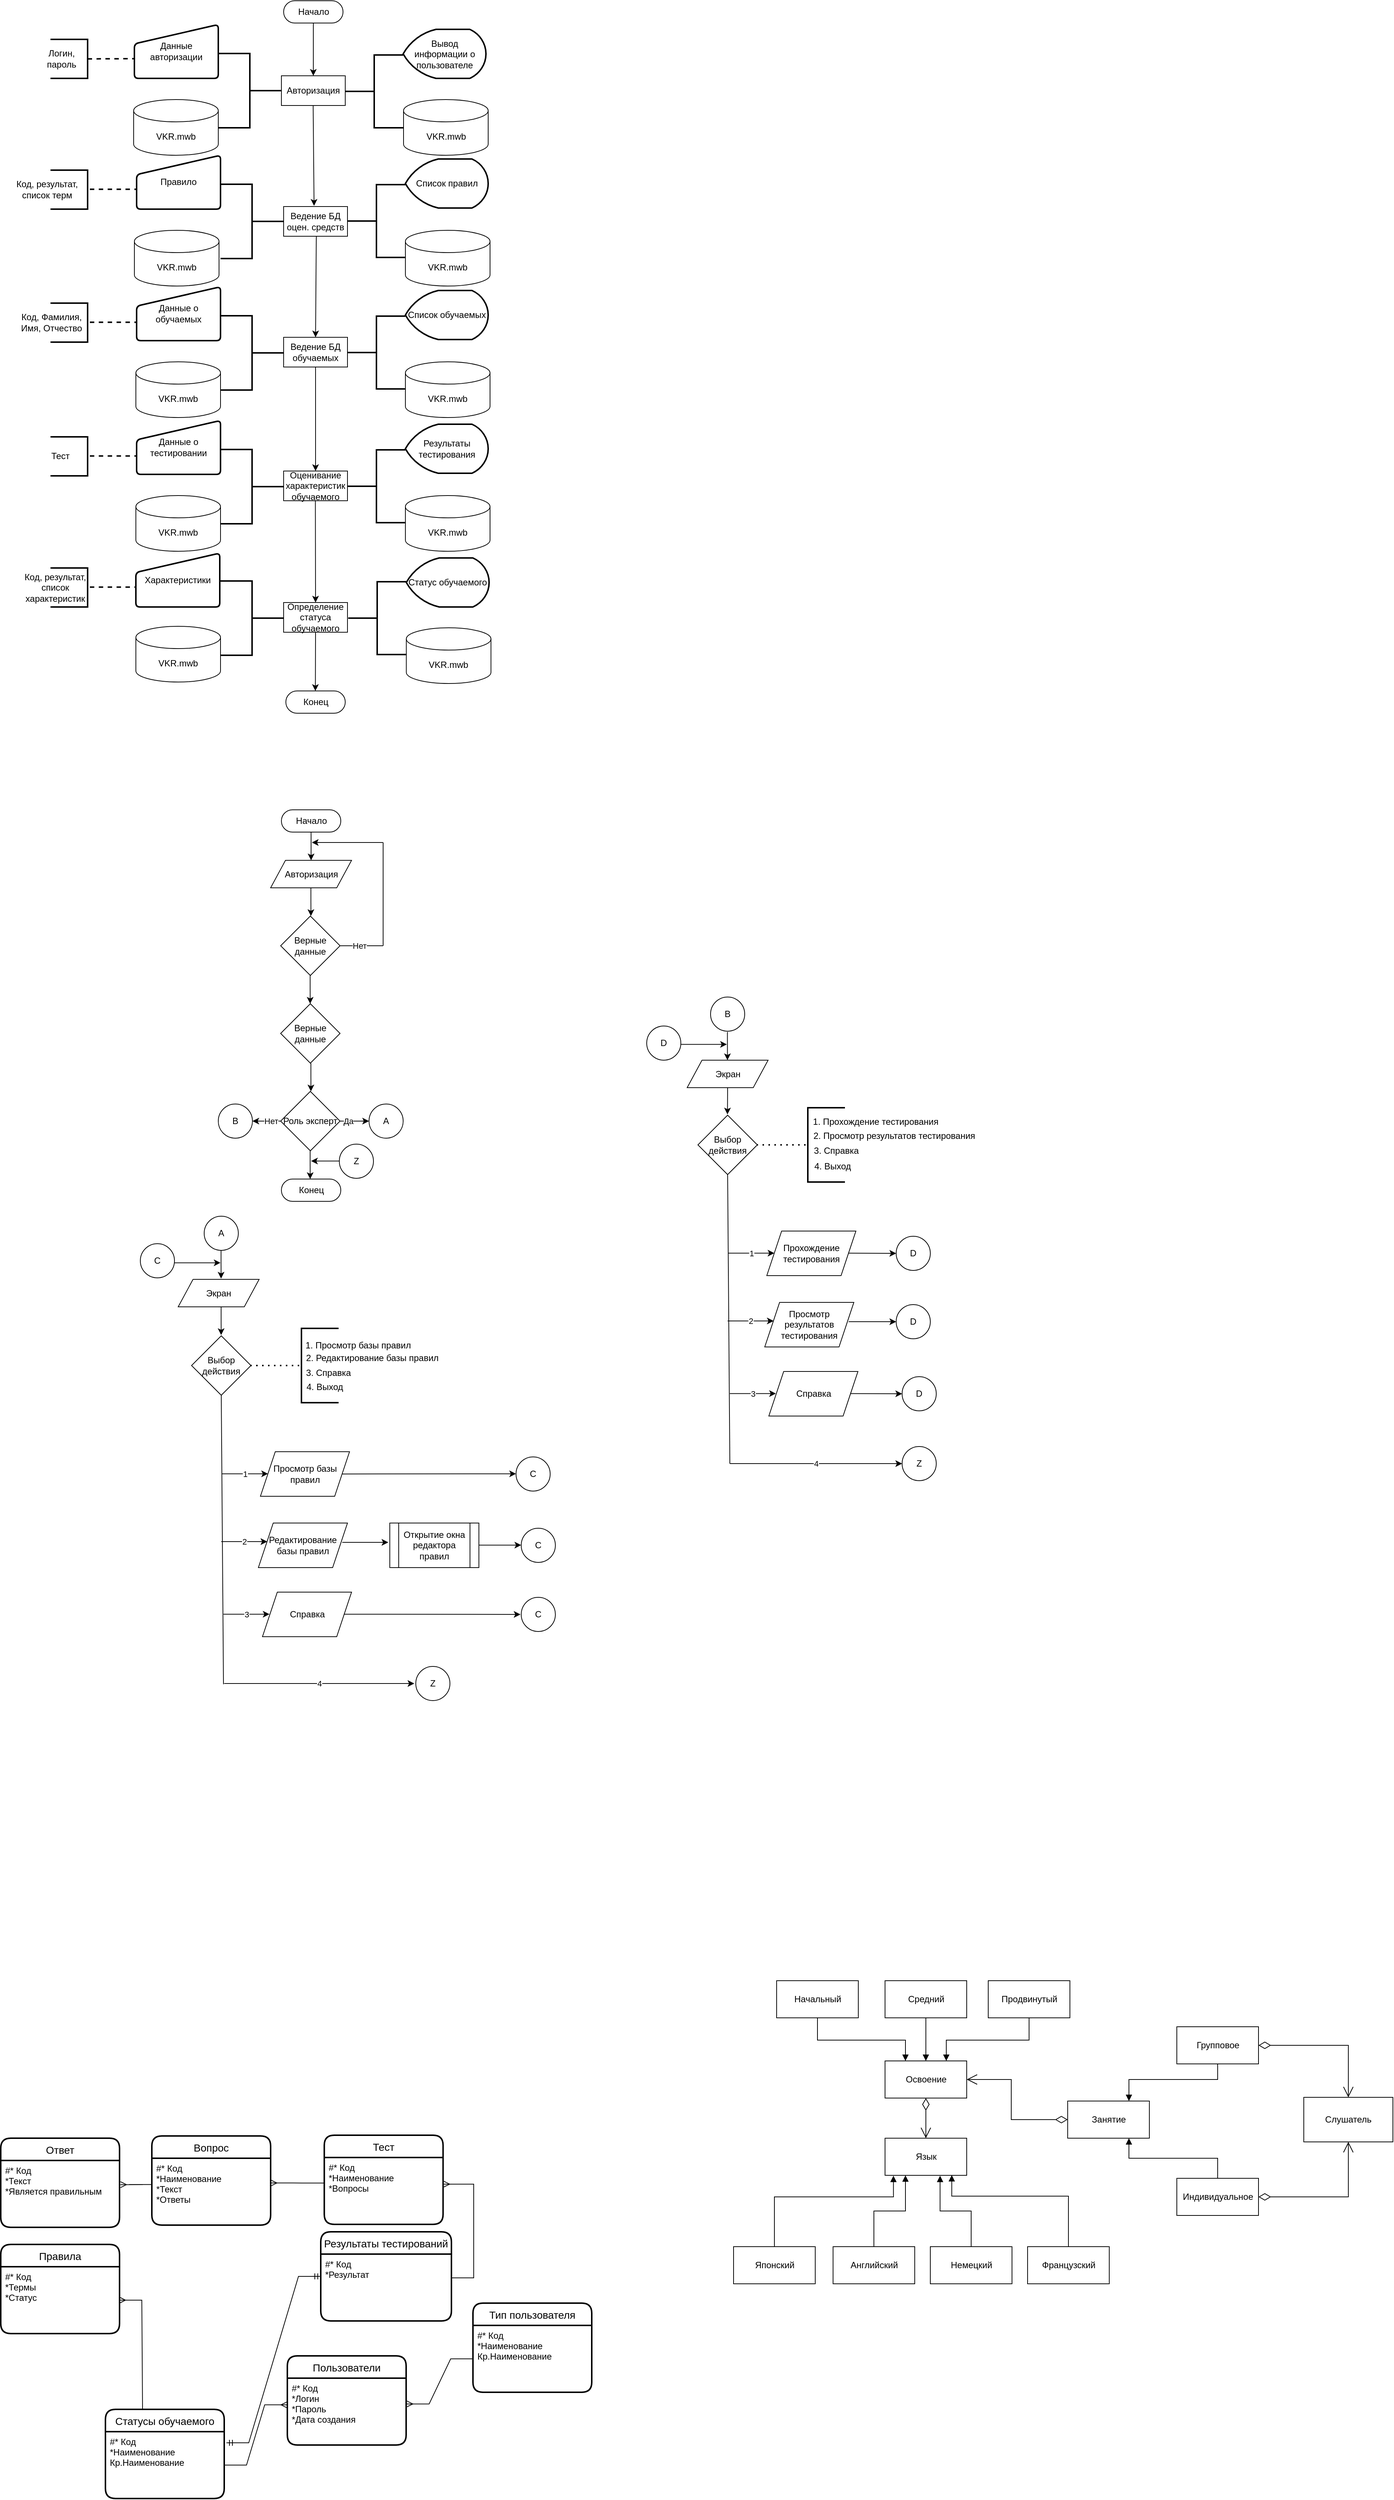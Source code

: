 <mxfile version="21.3.8" type="github">
  <diagram name="Page-1" id="j1-W70-RcA3MQLRdjkH6">
    <mxGraphModel dx="1728" dy="963" grid="0" gridSize="10" guides="1" tooltips="1" connect="1" arrows="1" fold="1" page="0" pageScale="1" pageWidth="827" pageHeight="1169" math="0" shadow="0">
      <root>
        <mxCell id="0" />
        <mxCell id="1" parent="0" />
        <mxCell id="hzXJqmu8QwntBEEs5bu0-1" value="Начало" style="html=1;dashed=0;whitespace=wrap;shape=mxgraph.dfd.start" parent="1" vertex="1">
          <mxGeometry x="397" y="99" width="80" height="30" as="geometry" />
        </mxCell>
        <mxCell id="hzXJqmu8QwntBEEs5bu0-2" value="Авторизация" style="rounded=0;whiteSpace=wrap;html=1;" parent="1" vertex="1">
          <mxGeometry x="394" y="200" width="86" height="40" as="geometry" />
        </mxCell>
        <mxCell id="hzXJqmu8QwntBEEs5bu0-3" value="" style="endArrow=classic;html=1;rounded=0;exitX=0.5;exitY=0.5;exitDx=0;exitDy=15;exitPerimeter=0;entryX=0.5;entryY=0;entryDx=0;entryDy=0;" parent="1" source="hzXJqmu8QwntBEEs5bu0-1" target="hzXJqmu8QwntBEEs5bu0-2" edge="1">
          <mxGeometry width="50" height="50" relative="1" as="geometry">
            <mxPoint x="405" y="272" as="sourcePoint" />
            <mxPoint x="455" y="222" as="targetPoint" />
          </mxGeometry>
        </mxCell>
        <mxCell id="hzXJqmu8QwntBEEs5bu0-4" value="Ведение БД оцен. средств" style="rounded=0;whiteSpace=wrap;html=1;" parent="1" vertex="1">
          <mxGeometry x="397" y="376" width="86" height="40" as="geometry" />
        </mxCell>
        <mxCell id="hzXJqmu8QwntBEEs5bu0-5" value="" style="endArrow=classic;html=1;rounded=0;exitX=0.5;exitY=0.5;exitDx=0;exitDy=15;exitPerimeter=0;" parent="1" edge="1">
          <mxGeometry width="50" height="50" relative="1" as="geometry">
            <mxPoint x="436.76" y="240" as="sourcePoint" />
            <mxPoint x="438" y="375" as="targetPoint" />
          </mxGeometry>
        </mxCell>
        <mxCell id="hzXJqmu8QwntBEEs5bu0-6" value="Оценивание характеристик обучаемого" style="rounded=0;whiteSpace=wrap;html=1;" parent="1" vertex="1">
          <mxGeometry x="397" y="732" width="86" height="40" as="geometry" />
        </mxCell>
        <mxCell id="hzXJqmu8QwntBEEs5bu0-8" value="Определение статуса обучаемого" style="rounded=0;whiteSpace=wrap;html=1;" parent="1" vertex="1">
          <mxGeometry x="397" y="909" width="86" height="40" as="geometry" />
        </mxCell>
        <mxCell id="hzXJqmu8QwntBEEs5bu0-9" value="" style="endArrow=classic;html=1;rounded=0;exitX=0.5;exitY=0.5;exitDx=0;exitDy=15;exitPerimeter=0;entryX=0.5;entryY=0;entryDx=0;entryDy=0;" parent="1" target="hzXJqmu8QwntBEEs5bu0-8" edge="1">
          <mxGeometry width="50" height="50" relative="1" as="geometry">
            <mxPoint x="439.76" y="772" as="sourcePoint" />
            <mxPoint x="439.76" y="843" as="targetPoint" />
          </mxGeometry>
        </mxCell>
        <mxCell id="hzXJqmu8QwntBEEs5bu0-10" value="Конец" style="html=1;dashed=0;whitespace=wrap;shape=mxgraph.dfd.start" parent="1" vertex="1">
          <mxGeometry x="400" y="1028" width="80" height="30" as="geometry" />
        </mxCell>
        <mxCell id="hzXJqmu8QwntBEEs5bu0-11" value="" style="endArrow=classic;html=1;rounded=0;exitX=0.5;exitY=1;exitDx=0;exitDy=0;entryX=0.5;entryY=0;entryDx=0;entryDy=0;" parent="1" source="hzXJqmu8QwntBEEs5bu0-8" edge="1">
          <mxGeometry width="50" height="50" relative="1" as="geometry">
            <mxPoint x="439.76" y="957" as="sourcePoint" />
            <mxPoint x="439.76" y="1028" as="targetPoint" />
          </mxGeometry>
        </mxCell>
        <mxCell id="hzXJqmu8QwntBEEs5bu0-25" value="Вывод информации о пользователе" style="strokeWidth=2;html=1;shape=mxgraph.flowchart.display;whiteSpace=wrap;" parent="1" vertex="1">
          <mxGeometry x="558" y="137.5" width="111.5" height="66" as="geometry" />
        </mxCell>
        <mxCell id="hzXJqmu8QwntBEEs5bu0-26" value="Данные&lt;br&gt;авторизации" style="html=1;strokeWidth=2;shape=manualInput;whiteSpace=wrap;rounded=1;size=26;arcSize=11;" parent="1" vertex="1">
          <mxGeometry x="196" y="131" width="113" height="72.5" as="geometry" />
        </mxCell>
        <mxCell id="hzXJqmu8QwntBEEs5bu0-32" value="" style="strokeWidth=2;html=1;shape=mxgraph.flowchart.annotation_2;align=left;labelPosition=right;pointerEvents=1;" parent="1" vertex="1">
          <mxGeometry x="480" y="172" width="78" height="98" as="geometry" />
        </mxCell>
        <mxCell id="hzXJqmu8QwntBEEs5bu0-33" value="" style="strokeWidth=2;html=1;shape=mxgraph.flowchart.annotation_2;align=left;labelPosition=right;pointerEvents=1;rotation=-180;" parent="1" vertex="1">
          <mxGeometry x="309" y="170" width="85" height="100" as="geometry" />
        </mxCell>
        <mxCell id="hzXJqmu8QwntBEEs5bu0-36" value="Правило" style="html=1;strokeWidth=2;shape=manualInput;whiteSpace=wrap;rounded=1;size=26;arcSize=11;" parent="1" vertex="1">
          <mxGeometry x="199" y="307" width="113" height="72.5" as="geometry" />
        </mxCell>
        <mxCell id="hzXJqmu8QwntBEEs5bu0-37" value="" style="strokeWidth=2;html=1;shape=mxgraph.flowchart.annotation_2;align=left;labelPosition=right;pointerEvents=1;rotation=-180;" parent="1" vertex="1">
          <mxGeometry x="312" y="346" width="85" height="100" as="geometry" />
        </mxCell>
        <mxCell id="hzXJqmu8QwntBEEs5bu0-39" value="Список правил" style="strokeWidth=2;html=1;shape=mxgraph.flowchart.display;whiteSpace=wrap;" parent="1" vertex="1">
          <mxGeometry x="561" y="312" width="111.5" height="66" as="geometry" />
        </mxCell>
        <mxCell id="hzXJqmu8QwntBEEs5bu0-40" value="" style="strokeWidth=2;html=1;shape=mxgraph.flowchart.annotation_2;align=left;labelPosition=right;pointerEvents=1;" parent="1" vertex="1">
          <mxGeometry x="483" y="346.5" width="78" height="98" as="geometry" />
        </mxCell>
        <mxCell id="hzXJqmu8QwntBEEs5bu0-41" value="VKR.mwb" style="shape=cylinder3;whiteSpace=wrap;html=1;boundedLbl=1;backgroundOutline=1;size=15;" parent="1" vertex="1">
          <mxGeometry x="198" y="941" width="114" height="75" as="geometry" />
        </mxCell>
        <mxCell id="hzXJqmu8QwntBEEs5bu0-42" value="Данные о тестировании" style="html=1;strokeWidth=2;shape=manualInput;whiteSpace=wrap;rounded=1;size=26;arcSize=11;" parent="1" vertex="1">
          <mxGeometry x="199" y="664" width="113" height="72.5" as="geometry" />
        </mxCell>
        <mxCell id="hzXJqmu8QwntBEEs5bu0-43" value="" style="strokeWidth=2;html=1;shape=mxgraph.flowchart.annotation_2;align=left;labelPosition=right;pointerEvents=1;rotation=-180;" parent="1" vertex="1">
          <mxGeometry x="312" y="703" width="85" height="100" as="geometry" />
        </mxCell>
        <mxCell id="hzXJqmu8QwntBEEs5bu0-45" value="Результаты тестирования" style="strokeWidth=2;html=1;shape=mxgraph.flowchart.display;whiteSpace=wrap;" parent="1" vertex="1">
          <mxGeometry x="561" y="669" width="111.5" height="66" as="geometry" />
        </mxCell>
        <mxCell id="hzXJqmu8QwntBEEs5bu0-46" value="" style="strokeWidth=2;html=1;shape=mxgraph.flowchart.annotation_2;align=left;labelPosition=right;pointerEvents=1;" parent="1" vertex="1">
          <mxGeometry x="483" y="703.5" width="78" height="98" as="geometry" />
        </mxCell>
        <mxCell id="hzXJqmu8QwntBEEs5bu0-49" value="Статус обучаемого" style="strokeWidth=2;html=1;shape=mxgraph.flowchart.display;whiteSpace=wrap;" parent="1" vertex="1">
          <mxGeometry x="562.25" y="849" width="111.5" height="66" as="geometry" />
        </mxCell>
        <mxCell id="rLguFwXxWEJdOG49RGyE-1" value="Начало" style="html=1;dashed=0;whitespace=wrap;shape=mxgraph.dfd.start" parent="1" vertex="1">
          <mxGeometry x="394" y="1188" width="80" height="30" as="geometry" />
        </mxCell>
        <mxCell id="rLguFwXxWEJdOG49RGyE-2" value="Авторизация" style="shape=parallelogram;perimeter=parallelogramPerimeter;whiteSpace=wrap;html=1;fixedSize=1;" parent="1" vertex="1">
          <mxGeometry x="379.5" y="1256" width="109" height="37" as="geometry" />
        </mxCell>
        <mxCell id="rLguFwXxWEJdOG49RGyE-3" value="" style="endArrow=classic;html=1;rounded=0;exitX=0.5;exitY=1;exitDx=0;exitDy=0;" parent="1" edge="1">
          <mxGeometry width="50" height="50" relative="1" as="geometry">
            <mxPoint x="433.95" y="1218" as="sourcePoint" />
            <mxPoint x="434" y="1256" as="targetPoint" />
          </mxGeometry>
        </mxCell>
        <mxCell id="rLguFwXxWEJdOG49RGyE-4" value="Верные данные" style="rhombus;whiteSpace=wrap;html=1;" parent="1" vertex="1">
          <mxGeometry x="393" y="1331" width="80" height="80" as="geometry" />
        </mxCell>
        <mxCell id="rLguFwXxWEJdOG49RGyE-5" value="" style="endArrow=classic;html=1;rounded=0;exitX=0.5;exitY=1;exitDx=0;exitDy=0;" parent="1" edge="1">
          <mxGeometry width="50" height="50" relative="1" as="geometry">
            <mxPoint x="433.71" y="1293" as="sourcePoint" />
            <mxPoint x="433.76" y="1331" as="targetPoint" />
          </mxGeometry>
        </mxCell>
        <mxCell id="rLguFwXxWEJdOG49RGyE-7" value="" style="endArrow=none;html=1;rounded=0;exitX=1;exitY=0.5;exitDx=0;exitDy=0;" parent="1" source="rLguFwXxWEJdOG49RGyE-4" edge="1">
          <mxGeometry width="50" height="50" relative="1" as="geometry">
            <mxPoint x="498" y="1395" as="sourcePoint" />
            <mxPoint x="531" y="1371" as="targetPoint" />
          </mxGeometry>
        </mxCell>
        <mxCell id="rLguFwXxWEJdOG49RGyE-11" value="Нет" style="edgeLabel;html=1;align=center;verticalAlign=middle;resizable=0;points=[];" parent="rLguFwXxWEJdOG49RGyE-7" vertex="1" connectable="0">
          <mxGeometry x="-0.562" y="2" relative="1" as="geometry">
            <mxPoint x="13" y="2" as="offset" />
          </mxGeometry>
        </mxCell>
        <mxCell id="rLguFwXxWEJdOG49RGyE-8" value="" style="endArrow=none;html=1;rounded=0;" parent="1" edge="1">
          <mxGeometry width="50" height="50" relative="1" as="geometry">
            <mxPoint x="531" y="1371" as="sourcePoint" />
            <mxPoint x="531" y="1232" as="targetPoint" />
          </mxGeometry>
        </mxCell>
        <mxCell id="rLguFwXxWEJdOG49RGyE-10" value="" style="endArrow=classic;html=1;rounded=0;" parent="1" edge="1">
          <mxGeometry width="50" height="50" relative="1" as="geometry">
            <mxPoint x="531" y="1232" as="sourcePoint" />
            <mxPoint x="435" y="1232" as="targetPoint" />
          </mxGeometry>
        </mxCell>
        <mxCell id="rLguFwXxWEJdOG49RGyE-12" value="Верные данные" style="rhombus;whiteSpace=wrap;html=1;" parent="1" vertex="1">
          <mxGeometry x="393" y="1449" width="80" height="80" as="geometry" />
        </mxCell>
        <mxCell id="rLguFwXxWEJdOG49RGyE-13" value="" style="endArrow=classic;html=1;rounded=0;exitX=0.5;exitY=1;exitDx=0;exitDy=0;" parent="1" edge="1">
          <mxGeometry width="50" height="50" relative="1" as="geometry">
            <mxPoint x="432.71" y="1411" as="sourcePoint" />
            <mxPoint x="432.76" y="1449" as="targetPoint" />
          </mxGeometry>
        </mxCell>
        <mxCell id="rLguFwXxWEJdOG49RGyE-14" value="Роль эксперт" style="rhombus;whiteSpace=wrap;html=1;" parent="1" vertex="1">
          <mxGeometry x="393" y="1567" width="80" height="80" as="geometry" />
        </mxCell>
        <mxCell id="rLguFwXxWEJdOG49RGyE-15" value="" style="endArrow=classic;html=1;rounded=0;exitX=0.5;exitY=1;exitDx=0;exitDy=0;" parent="1" edge="1">
          <mxGeometry width="50" height="50" relative="1" as="geometry">
            <mxPoint x="433.71" y="1529" as="sourcePoint" />
            <mxPoint x="433.76" y="1567" as="targetPoint" />
          </mxGeometry>
        </mxCell>
        <mxCell id="rLguFwXxWEJdOG49RGyE-16" value="Конец" style="html=1;dashed=0;whitespace=wrap;shape=mxgraph.dfd.start" parent="1" vertex="1">
          <mxGeometry x="394" y="1685" width="80" height="30" as="geometry" />
        </mxCell>
        <mxCell id="rLguFwXxWEJdOG49RGyE-18" value="" style="endArrow=classic;html=1;rounded=0;exitX=0.5;exitY=1;exitDx=0;exitDy=0;" parent="1" edge="1">
          <mxGeometry width="50" height="50" relative="1" as="geometry">
            <mxPoint x="432.71" y="1647" as="sourcePoint" />
            <mxPoint x="432.76" y="1685" as="targetPoint" />
          </mxGeometry>
        </mxCell>
        <mxCell id="rLguFwXxWEJdOG49RGyE-19" value="A" style="ellipse;whiteSpace=wrap;html=1;aspect=fixed;" parent="1" vertex="1">
          <mxGeometry x="512" y="1584" width="46" height="46" as="geometry" />
        </mxCell>
        <mxCell id="rLguFwXxWEJdOG49RGyE-20" value="B" style="ellipse;whiteSpace=wrap;html=1;aspect=fixed;" parent="1" vertex="1">
          <mxGeometry x="309" y="1584" width="46" height="46" as="geometry" />
        </mxCell>
        <mxCell id="rLguFwXxWEJdOG49RGyE-21" value="" style="endArrow=classic;html=1;rounded=0;exitX=1;exitY=0.5;exitDx=0;exitDy=0;entryX=0;entryY=0.5;entryDx=0;entryDy=0;" parent="1" source="rLguFwXxWEJdOG49RGyE-14" target="rLguFwXxWEJdOG49RGyE-19" edge="1">
          <mxGeometry width="50" height="50" relative="1" as="geometry">
            <mxPoint x="442.71" y="1421" as="sourcePoint" />
            <mxPoint x="442.76" y="1459" as="targetPoint" />
          </mxGeometry>
        </mxCell>
        <mxCell id="rLguFwXxWEJdOG49RGyE-26" value="Да" style="edgeLabel;html=1;align=center;verticalAlign=middle;resizable=0;points=[];" parent="rLguFwXxWEJdOG49RGyE-21" vertex="1" connectable="0">
          <mxGeometry x="-0.436" relative="1" as="geometry">
            <mxPoint as="offset" />
          </mxGeometry>
        </mxCell>
        <mxCell id="rLguFwXxWEJdOG49RGyE-23" value="" style="endArrow=classic;html=1;rounded=0;exitX=0;exitY=0.5;exitDx=0;exitDy=0;entryX=1;entryY=0.5;entryDx=0;entryDy=0;" parent="1" source="rLguFwXxWEJdOG49RGyE-14" target="rLguFwXxWEJdOG49RGyE-20" edge="1">
          <mxGeometry width="50" height="50" relative="1" as="geometry">
            <mxPoint x="483" y="1617" as="sourcePoint" />
            <mxPoint x="522" y="1617" as="targetPoint" />
          </mxGeometry>
        </mxCell>
        <mxCell id="rLguFwXxWEJdOG49RGyE-27" value="Нет" style="edgeLabel;html=1;align=center;verticalAlign=middle;resizable=0;points=[];" parent="rLguFwXxWEJdOG49RGyE-23" vertex="1" connectable="0">
          <mxGeometry x="-0.316" y="1" relative="1" as="geometry">
            <mxPoint y="-1" as="offset" />
          </mxGeometry>
        </mxCell>
        <mxCell id="rLguFwXxWEJdOG49RGyE-24" value="Z" style="ellipse;whiteSpace=wrap;html=1;aspect=fixed;" parent="1" vertex="1">
          <mxGeometry x="472" y="1638" width="46" height="46" as="geometry" />
        </mxCell>
        <mxCell id="rLguFwXxWEJdOG49RGyE-25" value="" style="endArrow=classic;html=1;rounded=0;exitX=0;exitY=0.5;exitDx=0;exitDy=0;entryX=1;entryY=0.5;entryDx=0;entryDy=0;" parent="1" edge="1">
          <mxGeometry width="50" height="50" relative="1" as="geometry">
            <mxPoint x="472" y="1660.71" as="sourcePoint" />
            <mxPoint x="434" y="1660.71" as="targetPoint" />
          </mxGeometry>
        </mxCell>
        <mxCell id="rLguFwXxWEJdOG49RGyE-28" value="A" style="ellipse;whiteSpace=wrap;html=1;aspect=fixed;" parent="1" vertex="1">
          <mxGeometry x="290" y="1735" width="46" height="46" as="geometry" />
        </mxCell>
        <mxCell id="rLguFwXxWEJdOG49RGyE-29" value="Выбор действия" style="rhombus;whiteSpace=wrap;html=1;" parent="1" vertex="1">
          <mxGeometry x="273" y="1896" width="80" height="80" as="geometry" />
        </mxCell>
        <mxCell id="rLguFwXxWEJdOG49RGyE-30" value="" style="endArrow=classic;html=1;rounded=0;exitX=0.5;exitY=1;exitDx=0;exitDy=0;" parent="1" edge="1">
          <mxGeometry width="50" height="50" relative="1" as="geometry">
            <mxPoint x="312.71" y="1781" as="sourcePoint" />
            <mxPoint x="312.76" y="1819" as="targetPoint" />
          </mxGeometry>
        </mxCell>
        <mxCell id="rLguFwXxWEJdOG49RGyE-32" value="" style="endArrow=none;dashed=1;html=1;dashPattern=1 3;strokeWidth=2;rounded=0;entryX=1;entryY=0.5;entryDx=0;entryDy=0;" parent="1" target="rLguFwXxWEJdOG49RGyE-29" edge="1">
          <mxGeometry width="50" height="50" relative="1" as="geometry">
            <mxPoint x="418" y="1936" as="sourcePoint" />
            <mxPoint x="317" y="2023" as="targetPoint" />
          </mxGeometry>
        </mxCell>
        <mxCell id="rLguFwXxWEJdOG49RGyE-33" value="&amp;nbsp;&amp;nbsp;" style="strokeWidth=2;html=1;shape=mxgraph.flowchart.annotation_1;align=left;pointerEvents=1;" parent="1" vertex="1">
          <mxGeometry x="421" y="1886" width="50" height="100" as="geometry" />
        </mxCell>
        <mxCell id="rLguFwXxWEJdOG49RGyE-34" value="1. Просмотр базы правил" style="text;html=1;align=center;verticalAlign=middle;resizable=0;points=[];autosize=1;strokeColor=none;fillColor=none;" parent="1" vertex="1">
          <mxGeometry x="416.75" y="1896" width="160" height="26" as="geometry" />
        </mxCell>
        <mxCell id="rLguFwXxWEJdOG49RGyE-35" value="2. Редактирование базы правил" style="text;html=1;align=center;verticalAlign=middle;resizable=0;points=[];autosize=1;strokeColor=none;fillColor=none;" parent="1" vertex="1">
          <mxGeometry x="417.75" y="1913" width="197" height="26" as="geometry" />
        </mxCell>
        <mxCell id="rLguFwXxWEJdOG49RGyE-36" value="3. Справка" style="text;html=1;align=center;verticalAlign=middle;resizable=0;points=[];autosize=1;strokeColor=none;fillColor=none;" parent="1" vertex="1">
          <mxGeometry x="417.75" y="1933" width="78" height="26" as="geometry" />
        </mxCell>
        <mxCell id="rLguFwXxWEJdOG49RGyE-37" value="4. Выход" style="text;html=1;align=center;verticalAlign=middle;resizable=0;points=[];autosize=1;strokeColor=none;fillColor=none;" parent="1" vertex="1">
          <mxGeometry x="418.75" y="1952" width="67" height="26" as="geometry" />
        </mxCell>
        <mxCell id="rLguFwXxWEJdOG49RGyE-38" value="Просмотр базы правил" style="shape=parallelogram;perimeter=parallelogramPerimeter;whiteSpace=wrap;html=1;fixedSize=1;" parent="1" vertex="1">
          <mxGeometry x="365.75" y="2052" width="120" height="60" as="geometry" />
        </mxCell>
        <mxCell id="rLguFwXxWEJdOG49RGyE-39" value="Редактирование базы правил" style="shape=parallelogram;perimeter=parallelogramPerimeter;whiteSpace=wrap;html=1;fixedSize=1;" parent="1" vertex="1">
          <mxGeometry x="363" y="2148" width="120" height="60" as="geometry" />
        </mxCell>
        <mxCell id="rLguFwXxWEJdOG49RGyE-40" value="Справка" style="shape=parallelogram;perimeter=parallelogramPerimeter;whiteSpace=wrap;html=1;fixedSize=1;" parent="1" vertex="1">
          <mxGeometry x="368.5" y="2241" width="120" height="60" as="geometry" />
        </mxCell>
        <mxCell id="rLguFwXxWEJdOG49RGyE-42" value="" style="endArrow=none;html=1;rounded=0;entryX=0.5;entryY=1;entryDx=0;entryDy=0;" parent="1" target="rLguFwXxWEJdOG49RGyE-29" edge="1">
          <mxGeometry width="50" height="50" relative="1" as="geometry">
            <mxPoint x="316" y="2365" as="sourcePoint" />
            <mxPoint x="317" y="2194" as="targetPoint" />
          </mxGeometry>
        </mxCell>
        <mxCell id="rLguFwXxWEJdOG49RGyE-43" value="4" style="endArrow=classic;html=1;rounded=0;" parent="1" edge="1">
          <mxGeometry width="50" height="50" relative="1" as="geometry">
            <mxPoint x="317" y="2364" as="sourcePoint" />
            <mxPoint x="573" y="2364" as="targetPoint" />
          </mxGeometry>
        </mxCell>
        <mxCell id="rLguFwXxWEJdOG49RGyE-44" value="3" style="endArrow=classic;html=1;rounded=0;entryX=0;entryY=0.5;entryDx=0;entryDy=0;" parent="1" edge="1">
          <mxGeometry width="50" height="50" relative="1" as="geometry">
            <mxPoint x="316" y="2270.71" as="sourcePoint" />
            <mxPoint x="378" y="2270.71" as="targetPoint" />
          </mxGeometry>
        </mxCell>
        <mxCell id="rLguFwXxWEJdOG49RGyE-45" value="2" style="endArrow=classic;html=1;rounded=0;entryX=0;entryY=0.5;entryDx=0;entryDy=0;" parent="1" edge="1">
          <mxGeometry width="50" height="50" relative="1" as="geometry">
            <mxPoint x="313" y="2173" as="sourcePoint" />
            <mxPoint x="375" y="2173" as="targetPoint" />
          </mxGeometry>
        </mxCell>
        <mxCell id="rLguFwXxWEJdOG49RGyE-46" value="1" style="endArrow=classic;html=1;rounded=0;entryX=0;entryY=0.5;entryDx=0;entryDy=0;" parent="1" edge="1">
          <mxGeometry width="50" height="50" relative="1" as="geometry">
            <mxPoint x="314" y="2081.71" as="sourcePoint" />
            <mxPoint x="376" y="2081.71" as="targetPoint" />
          </mxGeometry>
        </mxCell>
        <mxCell id="rLguFwXxWEJdOG49RGyE-51" value="Z" style="ellipse;whiteSpace=wrap;html=1;aspect=fixed;" parent="1" vertex="1">
          <mxGeometry x="575" y="2341" width="46" height="46" as="geometry" />
        </mxCell>
        <mxCell id="rLguFwXxWEJdOG49RGyE-53" value="" style="endArrow=classic;html=1;rounded=0;" parent="1" edge="1">
          <mxGeometry width="50" height="50" relative="1" as="geometry">
            <mxPoint x="478" y="2270.71" as="sourcePoint" />
            <mxPoint x="716" y="2271" as="targetPoint" />
          </mxGeometry>
        </mxCell>
        <mxCell id="rLguFwXxWEJdOG49RGyE-54" value="" style="endArrow=classic;html=1;rounded=0;entryX=0;entryY=0.5;entryDx=0;entryDy=0;" parent="1" edge="1">
          <mxGeometry width="50" height="50" relative="1" as="geometry">
            <mxPoint x="476" y="2174" as="sourcePoint" />
            <mxPoint x="538" y="2174" as="targetPoint" />
          </mxGeometry>
        </mxCell>
        <mxCell id="rLguFwXxWEJdOG49RGyE-56" value="C" style="ellipse;whiteSpace=wrap;html=1;aspect=fixed;" parent="1" vertex="1">
          <mxGeometry x="710" y="2059" width="46" height="46" as="geometry" />
        </mxCell>
        <mxCell id="rLguFwXxWEJdOG49RGyE-57" value="C" style="ellipse;whiteSpace=wrap;html=1;aspect=fixed;" parent="1" vertex="1">
          <mxGeometry x="717" y="2155" width="46" height="46" as="geometry" />
        </mxCell>
        <mxCell id="rLguFwXxWEJdOG49RGyE-58" value="C" style="ellipse;whiteSpace=wrap;html=1;aspect=fixed;" parent="1" vertex="1">
          <mxGeometry x="717" y="2248" width="46" height="46" as="geometry" />
        </mxCell>
        <mxCell id="rLguFwXxWEJdOG49RGyE-59" value="" style="endArrow=classic;html=1;rounded=0;entryX=0;entryY=0.5;entryDx=0;entryDy=0;" parent="1" source="rLguFwXxWEJdOG49RGyE-38" edge="1">
          <mxGeometry width="50" height="50" relative="1" as="geometry">
            <mxPoint x="648" y="2081.71" as="sourcePoint" />
            <mxPoint x="710" y="2081.71" as="targetPoint" />
          </mxGeometry>
        </mxCell>
        <mxCell id="rLguFwXxWEJdOG49RGyE-60" value="" style="endArrow=classic;html=1;rounded=0;entryX=0;entryY=0.5;entryDx=0;entryDy=0;" parent="1" edge="1">
          <mxGeometry width="50" height="50" relative="1" as="geometry">
            <mxPoint x="655" y="2177.71" as="sourcePoint" />
            <mxPoint x="717" y="2177.71" as="targetPoint" />
          </mxGeometry>
        </mxCell>
        <mxCell id="rLguFwXxWEJdOG49RGyE-48" value="Открытие окна редактора правил" style="shape=process;whiteSpace=wrap;html=1;backgroundOutline=1;" parent="1" vertex="1">
          <mxGeometry x="540" y="2148" width="120" height="60" as="geometry" />
        </mxCell>
        <mxCell id="rLguFwXxWEJdOG49RGyE-62" value="C" style="ellipse;whiteSpace=wrap;html=1;aspect=fixed;" parent="1" vertex="1">
          <mxGeometry x="204" y="1772" width="46" height="46" as="geometry" />
        </mxCell>
        <mxCell id="rLguFwXxWEJdOG49RGyE-63" value="" style="endArrow=classic;html=1;rounded=0;entryX=0;entryY=0.5;entryDx=0;entryDy=0;" parent="1" edge="1">
          <mxGeometry width="50" height="50" relative="1" as="geometry">
            <mxPoint x="250" y="1797.71" as="sourcePoint" />
            <mxPoint x="312" y="1797.71" as="targetPoint" />
          </mxGeometry>
        </mxCell>
        <mxCell id="rLguFwXxWEJdOG49RGyE-64" value="Выбор действия" style="rhombus;whiteSpace=wrap;html=1;" parent="1" vertex="1">
          <mxGeometry x="955" y="1599" width="80" height="80" as="geometry" />
        </mxCell>
        <mxCell id="rLguFwXxWEJdOG49RGyE-65" value="" style="endArrow=classic;html=1;rounded=0;exitX=0.5;exitY=1;exitDx=0;exitDy=0;" parent="1" edge="1">
          <mxGeometry width="50" height="50" relative="1" as="geometry">
            <mxPoint x="994.71" y="1487" as="sourcePoint" />
            <mxPoint x="994.76" y="1525" as="targetPoint" />
          </mxGeometry>
        </mxCell>
        <mxCell id="rLguFwXxWEJdOG49RGyE-66" value="" style="endArrow=none;dashed=1;html=1;dashPattern=1 3;strokeWidth=2;rounded=0;entryX=1;entryY=0.5;entryDx=0;entryDy=0;" parent="1" target="rLguFwXxWEJdOG49RGyE-64" edge="1">
          <mxGeometry width="50" height="50" relative="1" as="geometry">
            <mxPoint x="1100" y="1639" as="sourcePoint" />
            <mxPoint x="999" y="1726" as="targetPoint" />
          </mxGeometry>
        </mxCell>
        <mxCell id="rLguFwXxWEJdOG49RGyE-67" value="&amp;nbsp;&amp;nbsp;" style="strokeWidth=2;html=1;shape=mxgraph.flowchart.annotation_1;align=left;pointerEvents=1;" parent="1" vertex="1">
          <mxGeometry x="1103" y="1589" width="50" height="100" as="geometry" />
        </mxCell>
        <mxCell id="rLguFwXxWEJdOG49RGyE-68" value="1. Прохождение тестирования" style="text;html=1;align=center;verticalAlign=middle;resizable=0;points=[];autosize=1;strokeColor=none;fillColor=none;" parent="1" vertex="1">
          <mxGeometry x="1100.75" y="1595" width="187" height="26" as="geometry" />
        </mxCell>
        <mxCell id="rLguFwXxWEJdOG49RGyE-69" value="2. Просмотр результатов тестирования" style="text;html=1;align=center;verticalAlign=middle;resizable=0;points=[];autosize=1;strokeColor=none;fillColor=none;" parent="1" vertex="1">
          <mxGeometry x="1100.75" y="1614" width="236" height="26" as="geometry" />
        </mxCell>
        <mxCell id="rLguFwXxWEJdOG49RGyE-70" value="3. Справка" style="text;html=1;align=center;verticalAlign=middle;resizable=0;points=[];autosize=1;strokeColor=none;fillColor=none;" parent="1" vertex="1">
          <mxGeometry x="1102" y="1634" width="78" height="26" as="geometry" />
        </mxCell>
        <mxCell id="rLguFwXxWEJdOG49RGyE-71" value="4. Выход" style="text;html=1;align=center;verticalAlign=middle;resizable=0;points=[];autosize=1;strokeColor=none;fillColor=none;" parent="1" vertex="1">
          <mxGeometry x="1102.75" y="1655" width="67" height="26" as="geometry" />
        </mxCell>
        <mxCell id="rLguFwXxWEJdOG49RGyE-72" value="Прохождение тестирования" style="shape=parallelogram;perimeter=parallelogramPerimeter;whiteSpace=wrap;html=1;fixedSize=1;" parent="1" vertex="1">
          <mxGeometry x="1047.75" y="1755" width="120" height="60" as="geometry" />
        </mxCell>
        <mxCell id="rLguFwXxWEJdOG49RGyE-73" value="Просмотр результатов тестирования" style="shape=parallelogram;perimeter=parallelogramPerimeter;whiteSpace=wrap;html=1;fixedSize=1;" parent="1" vertex="1">
          <mxGeometry x="1045" y="1851" width="120" height="60" as="geometry" />
        </mxCell>
        <mxCell id="rLguFwXxWEJdOG49RGyE-74" value="Справка" style="shape=parallelogram;perimeter=parallelogramPerimeter;whiteSpace=wrap;html=1;fixedSize=1;" parent="1" vertex="1">
          <mxGeometry x="1050.5" y="1944" width="120" height="60" as="geometry" />
        </mxCell>
        <mxCell id="rLguFwXxWEJdOG49RGyE-76" value="" style="endArrow=none;html=1;rounded=0;entryX=0.5;entryY=1;entryDx=0;entryDy=0;" parent="1" target="rLguFwXxWEJdOG49RGyE-64" edge="1">
          <mxGeometry width="50" height="50" relative="1" as="geometry">
            <mxPoint x="998" y="2068" as="sourcePoint" />
            <mxPoint x="999" y="1897" as="targetPoint" />
          </mxGeometry>
        </mxCell>
        <mxCell id="rLguFwXxWEJdOG49RGyE-77" value="4" style="endArrow=classic;html=1;rounded=0;entryX=0;entryY=0.5;entryDx=0;entryDy=0;" parent="1" target="rLguFwXxWEJdOG49RGyE-81" edge="1">
          <mxGeometry width="50" height="50" relative="1" as="geometry">
            <mxPoint x="998" y="2068" as="sourcePoint" />
            <mxPoint x="1236" y="2066.71" as="targetPoint" />
          </mxGeometry>
        </mxCell>
        <mxCell id="rLguFwXxWEJdOG49RGyE-78" value="3" style="endArrow=classic;html=1;rounded=0;entryX=0;entryY=0.5;entryDx=0;entryDy=0;" parent="1" edge="1">
          <mxGeometry width="50" height="50" relative="1" as="geometry">
            <mxPoint x="998" y="1973.71" as="sourcePoint" />
            <mxPoint x="1060" y="1973.71" as="targetPoint" />
          </mxGeometry>
        </mxCell>
        <mxCell id="rLguFwXxWEJdOG49RGyE-79" value="2" style="endArrow=classic;html=1;rounded=0;entryX=0;entryY=0.5;entryDx=0;entryDy=0;" parent="1" edge="1">
          <mxGeometry width="50" height="50" relative="1" as="geometry">
            <mxPoint x="995" y="1876" as="sourcePoint" />
            <mxPoint x="1057" y="1876" as="targetPoint" />
          </mxGeometry>
        </mxCell>
        <mxCell id="rLguFwXxWEJdOG49RGyE-80" value="1" style="endArrow=classic;html=1;rounded=0;entryX=0;entryY=0.5;entryDx=0;entryDy=0;" parent="1" edge="1">
          <mxGeometry width="50" height="50" relative="1" as="geometry">
            <mxPoint x="996" y="1784.71" as="sourcePoint" />
            <mxPoint x="1058" y="1784.71" as="targetPoint" />
          </mxGeometry>
        </mxCell>
        <mxCell id="rLguFwXxWEJdOG49RGyE-81" value="Z" style="ellipse;whiteSpace=wrap;html=1;aspect=fixed;" parent="1" vertex="1">
          <mxGeometry x="1230" y="2045" width="46" height="46" as="geometry" />
        </mxCell>
        <mxCell id="rLguFwXxWEJdOG49RGyE-83" value="" style="endArrow=classic;html=1;rounded=0;entryX=0;entryY=0.5;entryDx=0;entryDy=0;" parent="1" target="rLguFwXxWEJdOG49RGyE-88" edge="1">
          <mxGeometry width="50" height="50" relative="1" as="geometry">
            <mxPoint x="1160" y="1973.71" as="sourcePoint" />
            <mxPoint x="1398" y="1974" as="targetPoint" />
          </mxGeometry>
        </mxCell>
        <mxCell id="rLguFwXxWEJdOG49RGyE-84" value="" style="endArrow=classic;html=1;rounded=0;entryX=0;entryY=0.5;entryDx=0;entryDy=0;" parent="1" target="rLguFwXxWEJdOG49RGyE-87" edge="1">
          <mxGeometry width="50" height="50" relative="1" as="geometry">
            <mxPoint x="1158" y="1877" as="sourcePoint" />
            <mxPoint x="1396" y="1877" as="targetPoint" />
          </mxGeometry>
        </mxCell>
        <mxCell id="rLguFwXxWEJdOG49RGyE-85" value="" style="endArrow=classic;html=1;rounded=0;entryX=0;entryY=0.5;entryDx=0;entryDy=0;" parent="1" target="rLguFwXxWEJdOG49RGyE-86" edge="1">
          <mxGeometry width="50" height="50" relative="1" as="geometry">
            <mxPoint x="1158" y="1784.71" as="sourcePoint" />
            <mxPoint x="1391" y="1785" as="targetPoint" />
          </mxGeometry>
        </mxCell>
        <mxCell id="rLguFwXxWEJdOG49RGyE-86" value="D" style="ellipse;whiteSpace=wrap;html=1;aspect=fixed;" parent="1" vertex="1">
          <mxGeometry x="1222" y="1762" width="46" height="46" as="geometry" />
        </mxCell>
        <mxCell id="rLguFwXxWEJdOG49RGyE-87" value="D" style="ellipse;whiteSpace=wrap;html=1;aspect=fixed;" parent="1" vertex="1">
          <mxGeometry x="1222" y="1854" width="46" height="46" as="geometry" />
        </mxCell>
        <mxCell id="rLguFwXxWEJdOG49RGyE-88" value="D" style="ellipse;whiteSpace=wrap;html=1;aspect=fixed;" parent="1" vertex="1">
          <mxGeometry x="1230" y="1951" width="46" height="46" as="geometry" />
        </mxCell>
        <mxCell id="rLguFwXxWEJdOG49RGyE-95" value="D" style="ellipse;whiteSpace=wrap;html=1;aspect=fixed;" parent="1" vertex="1">
          <mxGeometry x="886" y="1479" width="46" height="46" as="geometry" />
        </mxCell>
        <mxCell id="rLguFwXxWEJdOG49RGyE-96" value="" style="endArrow=classic;html=1;rounded=0;entryX=0;entryY=0.5;entryDx=0;entryDy=0;" parent="1" edge="1">
          <mxGeometry width="50" height="50" relative="1" as="geometry">
            <mxPoint x="932" y="1503.71" as="sourcePoint" />
            <mxPoint x="994" y="1503.71" as="targetPoint" />
          </mxGeometry>
        </mxCell>
        <mxCell id="rLguFwXxWEJdOG49RGyE-97" value="B" style="ellipse;whiteSpace=wrap;html=1;aspect=fixed;" parent="1" vertex="1">
          <mxGeometry x="972" y="1440" width="46" height="46" as="geometry" />
        </mxCell>
        <mxCell id="cLSehZf3KlnJr7tPLC8S-1" value="Пользователи" style="swimlane;childLayout=stackLayout;horizontal=1;startSize=30;horizontalStack=0;rounded=1;fontSize=14;fontStyle=0;strokeWidth=2;resizeParent=0;resizeLast=1;shadow=0;dashed=0;align=center;" parent="1" vertex="1">
          <mxGeometry x="402" y="3269" width="160" height="120" as="geometry" />
        </mxCell>
        <mxCell id="cLSehZf3KlnJr7tPLC8S-2" value="#* Код&#xa;*Логин&#xa;*Пароль&#xa;*Дата создания" style="align=left;strokeColor=none;fillColor=none;spacingLeft=4;fontSize=12;verticalAlign=top;resizable=0;rotatable=0;part=1;" parent="cLSehZf3KlnJr7tPLC8S-1" vertex="1">
          <mxGeometry y="30" width="160" height="90" as="geometry" />
        </mxCell>
        <mxCell id="cLSehZf3KlnJr7tPLC8S-3" value="Тип пользователя" style="swimlane;childLayout=stackLayout;horizontal=1;startSize=30;horizontalStack=0;rounded=1;fontSize=14;fontStyle=0;strokeWidth=2;resizeParent=0;resizeLast=1;shadow=0;dashed=0;align=center;" parent="1" vertex="1">
          <mxGeometry x="652" y="3198" width="160" height="120" as="geometry" />
        </mxCell>
        <mxCell id="cLSehZf3KlnJr7tPLC8S-4" value="#* Код&#xa;*Наименование&#xa;Кр.Наименование" style="align=left;strokeColor=none;fillColor=none;spacingLeft=4;fontSize=12;verticalAlign=top;resizable=0;rotatable=0;part=1;" parent="cLSehZf3KlnJr7tPLC8S-3" vertex="1">
          <mxGeometry y="30" width="160" height="90" as="geometry" />
        </mxCell>
        <mxCell id="cLSehZf3KlnJr7tPLC8S-5" value="" style="edgeStyle=entityRelationEdgeStyle;fontSize=12;html=1;endArrow=ERmany;rounded=0;entryX=1.006;entryY=0.386;entryDx=0;entryDy=0;entryPerimeter=0;exitX=0;exitY=0.5;exitDx=0;exitDy=0;" parent="1" source="cLSehZf3KlnJr7tPLC8S-4" target="cLSehZf3KlnJr7tPLC8S-2" edge="1">
          <mxGeometry width="100" height="100" relative="1" as="geometry">
            <mxPoint x="637" y="3557" as="sourcePoint" />
            <mxPoint x="737" y="3457" as="targetPoint" />
          </mxGeometry>
        </mxCell>
        <mxCell id="cLSehZf3KlnJr7tPLC8S-6" value="Правила" style="swimlane;childLayout=stackLayout;horizontal=1;startSize=30;horizontalStack=0;rounded=1;fontSize=14;fontStyle=0;strokeWidth=2;resizeParent=0;resizeLast=1;shadow=0;dashed=0;align=center;" parent="1" vertex="1">
          <mxGeometry x="16" y="3119" width="160" height="120" as="geometry" />
        </mxCell>
        <mxCell id="cLSehZf3KlnJr7tPLC8S-7" value="#* Код&#xa;*Термы&#xa;*Статус" style="align=left;strokeColor=none;fillColor=none;spacingLeft=4;fontSize=12;verticalAlign=top;resizable=0;rotatable=0;part=1;" parent="cLSehZf3KlnJr7tPLC8S-6" vertex="1">
          <mxGeometry y="30" width="160" height="90" as="geometry" />
        </mxCell>
        <mxCell id="cLSehZf3KlnJr7tPLC8S-8" value="Статусы обучаемого" style="swimlane;childLayout=stackLayout;horizontal=1;startSize=30;horizontalStack=0;rounded=1;fontSize=14;fontStyle=0;strokeWidth=2;resizeParent=0;resizeLast=1;shadow=0;dashed=0;align=center;" parent="1" vertex="1">
          <mxGeometry x="157" y="3341" width="160" height="120" as="geometry" />
        </mxCell>
        <mxCell id="cLSehZf3KlnJr7tPLC8S-9" value="#* Код&#xa;*Наименование&#xa;Кр.Наименование" style="align=left;strokeColor=none;fillColor=none;spacingLeft=4;fontSize=12;verticalAlign=top;resizable=0;rotatable=0;part=1;" parent="cLSehZf3KlnJr7tPLC8S-8" vertex="1">
          <mxGeometry y="30" width="160" height="90" as="geometry" />
        </mxCell>
        <mxCell id="cLSehZf3KlnJr7tPLC8S-10" value="" style="edgeStyle=entityRelationEdgeStyle;fontSize=12;html=1;endArrow=ERmany;rounded=0;entryX=-0.003;entryY=0.399;entryDx=0;entryDy=0;entryPerimeter=0;exitX=1;exitY=0.5;exitDx=0;exitDy=0;" parent="1" source="cLSehZf3KlnJr7tPLC8S-9" target="cLSehZf3KlnJr7tPLC8S-2" edge="1">
          <mxGeometry width="100" height="100" relative="1" as="geometry">
            <mxPoint x="662" y="3283" as="sourcePoint" />
            <mxPoint x="573" y="3344" as="targetPoint" />
          </mxGeometry>
        </mxCell>
        <mxCell id="cLSehZf3KlnJr7tPLC8S-11" value="" style="edgeStyle=entityRelationEdgeStyle;fontSize=12;html=1;endArrow=ERmany;rounded=0;exitX=0.5;exitY=0;exitDx=0;exitDy=0;entryX=1;entryY=0.5;entryDx=0;entryDy=0;" parent="1" source="cLSehZf3KlnJr7tPLC8S-8" target="cLSehZf3KlnJr7tPLC8S-7" edge="1">
          <mxGeometry width="100" height="100" relative="1" as="geometry">
            <mxPoint x="327" y="3426" as="sourcePoint" />
            <mxPoint x="216" y="3137" as="targetPoint" />
          </mxGeometry>
        </mxCell>
        <mxCell id="cLSehZf3KlnJr7tPLC8S-12" value="Тест" style="swimlane;childLayout=stackLayout;horizontal=1;startSize=30;horizontalStack=0;rounded=1;fontSize=14;fontStyle=0;strokeWidth=2;resizeParent=0;resizeLast=1;shadow=0;dashed=0;align=center;" parent="1" vertex="1">
          <mxGeometry x="451.75" y="2972" width="160" height="120" as="geometry" />
        </mxCell>
        <mxCell id="cLSehZf3KlnJr7tPLC8S-13" value="#* Код&#xa;*Наименование&#xa;*Вопросы" style="align=left;strokeColor=none;fillColor=none;spacingLeft=4;fontSize=12;verticalAlign=top;resizable=0;rotatable=0;part=1;" parent="cLSehZf3KlnJr7tPLC8S-12" vertex="1">
          <mxGeometry y="30" width="160" height="90" as="geometry" />
        </mxCell>
        <mxCell id="cLSehZf3KlnJr7tPLC8S-14" value="Вопрос" style="swimlane;childLayout=stackLayout;horizontal=1;startSize=30;horizontalStack=0;rounded=1;fontSize=14;fontStyle=0;strokeWidth=2;resizeParent=0;resizeLast=1;shadow=0;dashed=0;align=center;" parent="1" vertex="1">
          <mxGeometry x="219.5" y="2973" width="160" height="120" as="geometry" />
        </mxCell>
        <mxCell id="cLSehZf3KlnJr7tPLC8S-15" value="#* Код&#xa;*Наименование&#xa;*Текст&#xa;*Ответы" style="align=left;strokeColor=none;fillColor=none;spacingLeft=4;fontSize=12;verticalAlign=top;resizable=0;rotatable=0;part=1;" parent="cLSehZf3KlnJr7tPLC8S-14" vertex="1">
          <mxGeometry y="30" width="160" height="90" as="geometry" />
        </mxCell>
        <mxCell id="cLSehZf3KlnJr7tPLC8S-16" value="Ответ" style="swimlane;childLayout=stackLayout;horizontal=1;startSize=30;horizontalStack=0;rounded=1;fontSize=14;fontStyle=0;strokeWidth=2;resizeParent=0;resizeLast=1;shadow=0;dashed=0;align=center;" parent="1" vertex="1">
          <mxGeometry x="16" y="2976" width="160" height="120" as="geometry" />
        </mxCell>
        <mxCell id="cLSehZf3KlnJr7tPLC8S-17" value="#* Код&#xa;*Текст&#xa;*Является правильным" style="align=left;strokeColor=none;fillColor=none;spacingLeft=4;fontSize=12;verticalAlign=top;resizable=0;rotatable=0;part=1;" parent="cLSehZf3KlnJr7tPLC8S-16" vertex="1">
          <mxGeometry y="30" width="160" height="90" as="geometry" />
        </mxCell>
        <mxCell id="cLSehZf3KlnJr7tPLC8S-18" value="Результаты тестирований" style="swimlane;childLayout=stackLayout;horizontal=1;startSize=30;horizontalStack=0;rounded=1;fontSize=14;fontStyle=0;strokeWidth=2;resizeParent=0;resizeLast=1;shadow=0;dashed=0;align=center;" parent="1" vertex="1">
          <mxGeometry x="447" y="3102" width="176" height="120" as="geometry" />
        </mxCell>
        <mxCell id="cLSehZf3KlnJr7tPLC8S-19" value="#* Код&#xa;*Результат" style="align=left;strokeColor=none;fillColor=none;spacingLeft=4;fontSize=12;verticalAlign=top;resizable=0;rotatable=0;part=1;" parent="cLSehZf3KlnJr7tPLC8S-18" vertex="1">
          <mxGeometry y="30" width="176" height="90" as="geometry" />
        </mxCell>
        <mxCell id="cLSehZf3KlnJr7tPLC8S-21" value="" style="edgeStyle=entityRelationEdgeStyle;fontSize=12;html=1;endArrow=ERmandOne;startArrow=ERmandOne;rounded=0;entryX=0;entryY=0.5;entryDx=0;entryDy=0;" parent="1" target="cLSehZf3KlnJr7tPLC8S-18" edge="1">
          <mxGeometry width="100" height="100" relative="1" as="geometry">
            <mxPoint x="320" y="3386" as="sourcePoint" />
            <mxPoint x="488" y="3102" as="targetPoint" />
          </mxGeometry>
        </mxCell>
        <mxCell id="cLSehZf3KlnJr7tPLC8S-22" value="" style="edgeStyle=entityRelationEdgeStyle;fontSize=12;html=1;endArrow=ERmany;rounded=0;entryX=1.005;entryY=0.398;entryDx=0;entryDy=0;entryPerimeter=0;" parent="1" target="cLSehZf3KlnJr7tPLC8S-13" edge="1">
          <mxGeometry width="100" height="100" relative="1" as="geometry">
            <mxPoint x="623" y="3164" as="sourcePoint" />
            <mxPoint x="573" y="3344" as="targetPoint" />
          </mxGeometry>
        </mxCell>
        <mxCell id="cLSehZf3KlnJr7tPLC8S-24" value="" style="edgeStyle=entityRelationEdgeStyle;fontSize=12;html=1;endArrow=ERmany;rounded=0;entryX=1.002;entryY=0.37;entryDx=0;entryDy=0;entryPerimeter=0;exitX=-0.001;exitY=0.382;exitDx=0;exitDy=0;exitPerimeter=0;" parent="1" source="cLSehZf3KlnJr7tPLC8S-13" target="cLSehZf3KlnJr7tPLC8S-15" edge="1">
          <mxGeometry width="100" height="100" relative="1" as="geometry">
            <mxPoint x="411" y="3004" as="sourcePoint" />
            <mxPoint x="623" y="3048" as="targetPoint" />
          </mxGeometry>
        </mxCell>
        <mxCell id="cLSehZf3KlnJr7tPLC8S-25" value="" style="edgeStyle=entityRelationEdgeStyle;fontSize=12;html=1;endArrow=ERmany;rounded=0;entryX=1.008;entryY=0.362;entryDx=0;entryDy=0;entryPerimeter=0;exitX=-0.004;exitY=0.393;exitDx=0;exitDy=0;exitPerimeter=0;" parent="1" source="cLSehZf3KlnJr7tPLC8S-15" target="cLSehZf3KlnJr7tPLC8S-17" edge="1">
          <mxGeometry width="100" height="100" relative="1" as="geometry">
            <mxPoint x="462" y="3046" as="sourcePoint" />
            <mxPoint x="385" y="3046" as="targetPoint" />
          </mxGeometry>
        </mxCell>
        <mxCell id="_iyI0gc7cj5US2Yld5Xc-1" value="Язык" style="html=1;" parent="1" vertex="1">
          <mxGeometry x="1207" y="2976" width="110" height="50" as="geometry" />
        </mxCell>
        <mxCell id="_iyI0gc7cj5US2Yld5Xc-2" value="Японский" style="html=1;" parent="1" vertex="1">
          <mxGeometry x="1003" y="3122" width="110" height="50" as="geometry" />
        </mxCell>
        <mxCell id="_iyI0gc7cj5US2Yld5Xc-3" value="Английский" style="html=1;" parent="1" vertex="1">
          <mxGeometry x="1137" y="3122" width="110" height="50" as="geometry" />
        </mxCell>
        <mxCell id="_iyI0gc7cj5US2Yld5Xc-4" value="Немецкий" style="html=1;" parent="1" vertex="1">
          <mxGeometry x="1268" y="3122" width="110" height="50" as="geometry" />
        </mxCell>
        <mxCell id="_iyI0gc7cj5US2Yld5Xc-5" value="Французский" style="html=1;" parent="1" vertex="1">
          <mxGeometry x="1399" y="3122" width="110" height="50" as="geometry" />
        </mxCell>
        <mxCell id="_iyI0gc7cj5US2Yld5Xc-6" value="" style="html=1;verticalAlign=bottom;endArrow=block;edgeStyle=elbowEdgeStyle;elbow=vertical;curved=0;rounded=0;entryX=0.103;entryY=1.009;entryDx=0;entryDy=0;entryPerimeter=0;" parent="1" source="_iyI0gc7cj5US2Yld5Xc-2" target="_iyI0gc7cj5US2Yld5Xc-1" edge="1">
          <mxGeometry width="80" relative="1" as="geometry">
            <mxPoint x="1204" y="3252" as="sourcePoint" />
            <mxPoint x="1284" y="3252" as="targetPoint" />
            <Array as="points">
              <mxPoint x="1193" y="3055" />
            </Array>
          </mxGeometry>
        </mxCell>
        <mxCell id="_iyI0gc7cj5US2Yld5Xc-7" value="" style="html=1;verticalAlign=bottom;endArrow=block;edgeStyle=elbowEdgeStyle;elbow=vertical;curved=0;rounded=0;exitX=0.5;exitY=0;exitDx=0;exitDy=0;entryX=0.25;entryY=1;entryDx=0;entryDy=0;" parent="1" source="_iyI0gc7cj5US2Yld5Xc-3" target="_iyI0gc7cj5US2Yld5Xc-1" edge="1">
          <mxGeometry width="80" relative="1" as="geometry">
            <mxPoint x="1024" y="3132" as="sourcePoint" />
            <mxPoint x="1213" y="3020" as="targetPoint" />
          </mxGeometry>
        </mxCell>
        <mxCell id="_iyI0gc7cj5US2Yld5Xc-8" value="" style="html=1;verticalAlign=bottom;endArrow=block;edgeStyle=elbowEdgeStyle;elbow=vertical;curved=0;rounded=0;exitX=0.5;exitY=0;exitDx=0;exitDy=0;entryX=0.674;entryY=1.009;entryDx=0;entryDy=0;entryPerimeter=0;" parent="1" source="_iyI0gc7cj5US2Yld5Xc-4" target="_iyI0gc7cj5US2Yld5Xc-1" edge="1">
          <mxGeometry width="80" relative="1" as="geometry">
            <mxPoint x="1202" y="3132" as="sourcePoint" />
            <mxPoint x="1285" y="3035" as="targetPoint" />
          </mxGeometry>
        </mxCell>
        <mxCell id="_iyI0gc7cj5US2Yld5Xc-9" value="" style="html=1;verticalAlign=bottom;endArrow=block;edgeStyle=elbowEdgeStyle;elbow=vertical;curved=0;rounded=0;exitX=0.5;exitY=0;exitDx=0;exitDy=0;entryX=0.817;entryY=0.993;entryDx=0;entryDy=0;entryPerimeter=0;" parent="1" source="_iyI0gc7cj5US2Yld5Xc-5" target="_iyI0gc7cj5US2Yld5Xc-1" edge="1">
          <mxGeometry width="80" relative="1" as="geometry">
            <mxPoint x="1333" y="3132" as="sourcePoint" />
            <mxPoint x="1298" y="3028" as="targetPoint" />
            <Array as="points">
              <mxPoint x="1376" y="3054" />
            </Array>
          </mxGeometry>
        </mxCell>
        <mxCell id="_iyI0gc7cj5US2Yld5Xc-10" value="Освоение" style="html=1;" parent="1" vertex="1">
          <mxGeometry x="1207" y="2872" width="110" height="50" as="geometry" />
        </mxCell>
        <mxCell id="_iyI0gc7cj5US2Yld5Xc-12" value="Начальный" style="html=1;" parent="1" vertex="1">
          <mxGeometry x="1061" y="2764" width="110" height="50" as="geometry" />
        </mxCell>
        <mxCell id="_iyI0gc7cj5US2Yld5Xc-13" value="Средний" style="html=1;" parent="1" vertex="1">
          <mxGeometry x="1207" y="2764" width="110" height="50" as="geometry" />
        </mxCell>
        <mxCell id="_iyI0gc7cj5US2Yld5Xc-14" value="Продвинутый" style="html=1;" parent="1" vertex="1">
          <mxGeometry x="1346" y="2764" width="110" height="50" as="geometry" />
        </mxCell>
        <mxCell id="_iyI0gc7cj5US2Yld5Xc-15" value="" style="html=1;verticalAlign=bottom;endArrow=block;edgeStyle=elbowEdgeStyle;elbow=vertical;curved=0;rounded=0;exitX=0.5;exitY=1;exitDx=0;exitDy=0;entryX=0.25;entryY=0;entryDx=0;entryDy=0;" parent="1" source="_iyI0gc7cj5US2Yld5Xc-12" target="_iyI0gc7cj5US2Yld5Xc-10" edge="1">
          <mxGeometry width="80" relative="1" as="geometry">
            <mxPoint x="1272" y="2986" as="sourcePoint" />
            <mxPoint x="1127" y="2844" as="targetPoint" />
            <Array as="points">
              <mxPoint x="1187" y="2844" />
            </Array>
          </mxGeometry>
        </mxCell>
        <mxCell id="_iyI0gc7cj5US2Yld5Xc-16" value="" style="html=1;verticalAlign=bottom;endArrow=block;edgeStyle=elbowEdgeStyle;elbow=vertical;curved=0;rounded=0;exitX=0.5;exitY=1;exitDx=0;exitDy=0;entryX=0.5;entryY=0;entryDx=0;entryDy=0;" parent="1" source="_iyI0gc7cj5US2Yld5Xc-13" target="_iyI0gc7cj5US2Yld5Xc-10" edge="1">
          <mxGeometry width="80" relative="1" as="geometry">
            <mxPoint x="1366" y="2915" as="sourcePoint" />
            <mxPoint x="1366" y="2861" as="targetPoint" />
            <Array as="points">
              <mxPoint x="1276" y="2844" />
            </Array>
          </mxGeometry>
        </mxCell>
        <mxCell id="_iyI0gc7cj5US2Yld5Xc-17" value="" style="html=1;verticalAlign=bottom;endArrow=block;edgeStyle=elbowEdgeStyle;elbow=vertical;curved=0;rounded=0;exitX=0.5;exitY=1;exitDx=0;exitDy=0;entryX=0.75;entryY=0;entryDx=0;entryDy=0;" parent="1" source="_iyI0gc7cj5US2Yld5Xc-14" target="_iyI0gc7cj5US2Yld5Xc-10" edge="1">
          <mxGeometry width="80" relative="1" as="geometry">
            <mxPoint x="1282" y="2996" as="sourcePoint" />
            <mxPoint x="1282" y="2942" as="targetPoint" />
            <Array as="points">
              <mxPoint x="1352" y="2844" />
            </Array>
          </mxGeometry>
        </mxCell>
        <mxCell id="_iyI0gc7cj5US2Yld5Xc-18" value="Занятие" style="html=1;" parent="1" vertex="1">
          <mxGeometry x="1453" y="2926" width="110" height="50" as="geometry" />
        </mxCell>
        <mxCell id="_iyI0gc7cj5US2Yld5Xc-19" value="" style="endArrow=open;html=1;endSize=12;startArrow=diamondThin;startSize=14;startFill=0;edgeStyle=orthogonalEdgeStyle;align=left;verticalAlign=bottom;rounded=0;exitX=0;exitY=0.5;exitDx=0;exitDy=0;entryX=1;entryY=0.5;entryDx=0;entryDy=0;" parent="1" source="_iyI0gc7cj5US2Yld5Xc-18" target="_iyI0gc7cj5US2Yld5Xc-10" edge="1">
          <mxGeometry x="-1" y="-11" relative="1" as="geometry">
            <mxPoint x="1205" y="3066" as="sourcePoint" />
            <mxPoint x="1365" y="3066" as="targetPoint" />
            <Array as="points">
              <mxPoint x="1377" y="2951" />
              <mxPoint x="1377" y="2897" />
            </Array>
            <mxPoint x="6" y="2" as="offset" />
          </mxGeometry>
        </mxCell>
        <mxCell id="_iyI0gc7cj5US2Yld5Xc-21" value="Индивидуальное" style="html=1;" parent="1" vertex="1">
          <mxGeometry x="1600" y="3030" width="110" height="50" as="geometry" />
        </mxCell>
        <mxCell id="_iyI0gc7cj5US2Yld5Xc-22" value="Групповое" style="html=1;" parent="1" vertex="1">
          <mxGeometry x="1600" y="2826" width="110" height="50" as="geometry" />
        </mxCell>
        <mxCell id="_iyI0gc7cj5US2Yld5Xc-23" value="" style="html=1;verticalAlign=bottom;endArrow=block;edgeStyle=elbowEdgeStyle;elbow=vertical;curved=0;rounded=0;exitX=0.5;exitY=0;exitDx=0;exitDy=0;entryX=0.75;entryY=1;entryDx=0;entryDy=0;" parent="1" source="_iyI0gc7cj5US2Yld5Xc-21" target="_iyI0gc7cj5US2Yld5Xc-18" edge="1">
          <mxGeometry width="80" relative="1" as="geometry">
            <mxPoint x="1700" y="3142" as="sourcePoint" />
            <mxPoint x="1563" y="2962" as="targetPoint" />
            <Array as="points" />
          </mxGeometry>
        </mxCell>
        <mxCell id="_iyI0gc7cj5US2Yld5Xc-26" value="" style="html=1;verticalAlign=bottom;endArrow=block;edgeStyle=elbowEdgeStyle;elbow=vertical;curved=0;rounded=0;exitX=0.5;exitY=1;exitDx=0;exitDy=0;entryX=0.75;entryY=0;entryDx=0;entryDy=0;" parent="1" source="_iyI0gc7cj5US2Yld5Xc-22" target="_iyI0gc7cj5US2Yld5Xc-18" edge="1">
          <mxGeometry width="80" relative="1" as="geometry">
            <mxPoint x="1464" y="3132" as="sourcePoint" />
            <mxPoint x="1566" y="2939" as="targetPoint" />
            <Array as="points">
              <mxPoint x="1598" y="2897" />
            </Array>
          </mxGeometry>
        </mxCell>
        <mxCell id="_iyI0gc7cj5US2Yld5Xc-27" value="Слушатель" style="rounded=0;whiteSpace=wrap;html=1;" parent="1" vertex="1">
          <mxGeometry x="1771" y="2921" width="120" height="60" as="geometry" />
        </mxCell>
        <mxCell id="_iyI0gc7cj5US2Yld5Xc-30" value="" style="endArrow=open;html=1;endSize=12;startArrow=diamondThin;startSize=14;startFill=0;edgeStyle=orthogonalEdgeStyle;align=left;verticalAlign=bottom;rounded=0;exitX=1;exitY=0.5;exitDx=0;exitDy=0;entryX=0.5;entryY=0;entryDx=0;entryDy=0;" parent="1" source="_iyI0gc7cj5US2Yld5Xc-22" target="_iyI0gc7cj5US2Yld5Xc-27" edge="1">
          <mxGeometry x="-1" y="-11" relative="1" as="geometry">
            <mxPoint x="1463" y="2961" as="sourcePoint" />
            <mxPoint x="1782" y="2793" as="targetPoint" />
            <Array as="points">
              <mxPoint x="1831" y="2851" />
            </Array>
            <mxPoint x="6" y="2" as="offset" />
          </mxGeometry>
        </mxCell>
        <mxCell id="_iyI0gc7cj5US2Yld5Xc-32" value="" style="endArrow=open;html=1;endSize=12;startArrow=diamondThin;startSize=14;startFill=0;edgeStyle=orthogonalEdgeStyle;align=left;verticalAlign=bottom;rounded=0;exitX=1;exitY=0.5;exitDx=0;exitDy=0;entryX=0.5;entryY=1;entryDx=0;entryDy=0;" parent="1" source="_iyI0gc7cj5US2Yld5Xc-21" target="_iyI0gc7cj5US2Yld5Xc-27" edge="1">
          <mxGeometry x="-1" y="-11" relative="1" as="geometry">
            <mxPoint x="1720" y="2861" as="sourcePoint" />
            <mxPoint x="1841" y="2931" as="targetPoint" />
            <Array as="points">
              <mxPoint x="1831" y="3055" />
            </Array>
            <mxPoint x="6" y="2" as="offset" />
          </mxGeometry>
        </mxCell>
        <mxCell id="TNuyqCuRr6xaQMiB9v2D-1" value="" style="endArrow=open;html=1;endSize=12;startArrow=diamondThin;startSize=14;startFill=0;edgeStyle=orthogonalEdgeStyle;align=left;verticalAlign=bottom;rounded=0;exitX=0.5;exitY=1;exitDx=0;exitDy=0;entryX=0.5;entryY=0;entryDx=0;entryDy=0;" parent="1" source="_iyI0gc7cj5US2Yld5Xc-10" target="_iyI0gc7cj5US2Yld5Xc-1" edge="1">
          <mxGeometry x="-1" y="-11" relative="1" as="geometry">
            <mxPoint x="1463" y="2961" as="sourcePoint" />
            <mxPoint x="1327" y="2907" as="targetPoint" />
            <Array as="points">
              <mxPoint x="1262" y="2942" />
              <mxPoint x="1262" y="2942" />
            </Array>
            <mxPoint x="6" y="2" as="offset" />
          </mxGeometry>
        </mxCell>
        <mxCell id="2SBx86unWqpvNL6iz7x8-1" value="Экран" style="shape=parallelogram;perimeter=parallelogramPerimeter;whiteSpace=wrap;html=1;fixedSize=1;" parent="1" vertex="1">
          <mxGeometry x="255" y="1820" width="109" height="37" as="geometry" />
        </mxCell>
        <mxCell id="2SBx86unWqpvNL6iz7x8-3" value="" style="endArrow=classic;html=1;rounded=0;exitX=0.5;exitY=1;exitDx=0;exitDy=0;" parent="1" edge="1">
          <mxGeometry width="50" height="50" relative="1" as="geometry">
            <mxPoint x="312.8" y="1857" as="sourcePoint" />
            <mxPoint x="312.85" y="1895" as="targetPoint" />
          </mxGeometry>
        </mxCell>
        <mxCell id="2SBx86unWqpvNL6iz7x8-5" value="Экран" style="shape=parallelogram;perimeter=parallelogramPerimeter;whiteSpace=wrap;html=1;fixedSize=1;" parent="1" vertex="1">
          <mxGeometry x="940.5" y="1525" width="109" height="37" as="geometry" />
        </mxCell>
        <mxCell id="2SBx86unWqpvNL6iz7x8-6" value="" style="endArrow=classic;html=1;rounded=0;exitX=0.5;exitY=1;exitDx=0;exitDy=0;" parent="1" source="2SBx86unWqpvNL6iz7x8-5" edge="1">
          <mxGeometry width="50" height="50" relative="1" as="geometry">
            <mxPoint x="995" y="1565" as="sourcePoint" />
            <mxPoint x="994.76" y="1598" as="targetPoint" />
          </mxGeometry>
        </mxCell>
        <mxCell id="_teQyFupM3sxWhFPjf2K-1" value="VKR.mwb" style="shape=cylinder3;whiteSpace=wrap;html=1;boundedLbl=1;backgroundOutline=1;size=15;" parent="1" vertex="1">
          <mxGeometry x="198" y="765" width="114" height="75" as="geometry" />
        </mxCell>
        <mxCell id="_teQyFupM3sxWhFPjf2K-4" value="VKR.mwb" style="shape=cylinder3;whiteSpace=wrap;html=1;boundedLbl=1;backgroundOutline=1;size=15;" parent="1" vertex="1">
          <mxGeometry x="196" y="408" width="114" height="75" as="geometry" />
        </mxCell>
        <mxCell id="_teQyFupM3sxWhFPjf2K-5" value="VKR.mwb" style="shape=cylinder3;whiteSpace=wrap;html=1;boundedLbl=1;backgroundOutline=1;size=15;" parent="1" vertex="1">
          <mxGeometry x="195" y="232" width="114" height="75" as="geometry" />
        </mxCell>
        <mxCell id="_teQyFupM3sxWhFPjf2K-6" value="VKR.mwb" style="shape=cylinder3;whiteSpace=wrap;html=1;boundedLbl=1;backgroundOutline=1;size=15;" parent="1" vertex="1">
          <mxGeometry x="561" y="765" width="114" height="75" as="geometry" />
        </mxCell>
        <mxCell id="_teQyFupM3sxWhFPjf2K-7" value="VKR.mwb" style="shape=cylinder3;whiteSpace=wrap;html=1;boundedLbl=1;backgroundOutline=1;size=15;" parent="1" vertex="1">
          <mxGeometry x="561" y="408" width="114" height="75" as="geometry" />
        </mxCell>
        <mxCell id="_teQyFupM3sxWhFPjf2K-8" value="VKR.mwb" style="shape=cylinder3;whiteSpace=wrap;html=1;boundedLbl=1;backgroundOutline=1;size=15;" parent="1" vertex="1">
          <mxGeometry x="558.5" y="232" width="114" height="75" as="geometry" />
        </mxCell>
        <mxCell id="_teQyFupM3sxWhFPjf2K-9" value="" style="strokeWidth=2;html=1;shape=mxgraph.flowchart.annotation_1;align=left;pointerEvents=1;rotation=-180;" parent="1" vertex="1">
          <mxGeometry x="83" y="151" width="50" height="52.5" as="geometry" />
        </mxCell>
        <mxCell id="_teQyFupM3sxWhFPjf2K-10" value="" style="strokeWidth=2;html=1;shape=mxgraph.flowchart.annotation_1;align=left;pointerEvents=1;rotation=-180;" parent="1" vertex="1">
          <mxGeometry x="83" y="327" width="50" height="52.5" as="geometry" />
        </mxCell>
        <mxCell id="_teQyFupM3sxWhFPjf2K-11" value="" style="strokeWidth=2;html=1;shape=mxgraph.flowchart.annotation_1;align=left;pointerEvents=1;rotation=-180;" parent="1" vertex="1">
          <mxGeometry x="83" y="686" width="50" height="52.5" as="geometry" />
        </mxCell>
        <mxCell id="_teQyFupM3sxWhFPjf2K-12" value="" style="endArrow=none;dashed=1;html=1;strokeWidth=2;rounded=0;exitX=0;exitY=0.5;exitDx=0;exitDy=0;exitPerimeter=0;" parent="1" source="_teQyFupM3sxWhFPjf2K-9" edge="1">
          <mxGeometry width="50" height="50" relative="1" as="geometry">
            <mxPoint x="14" y="328" as="sourcePoint" />
            <mxPoint x="195" y="177" as="targetPoint" />
          </mxGeometry>
        </mxCell>
        <mxCell id="_teQyFupM3sxWhFPjf2K-13" value="" style="endArrow=none;dashed=1;html=1;strokeWidth=2;rounded=0;exitX=0;exitY=0.5;exitDx=0;exitDy=0;exitPerimeter=0;" parent="1" edge="1">
          <mxGeometry width="50" height="50" relative="1" as="geometry">
            <mxPoint x="136" y="352.75" as="sourcePoint" />
            <mxPoint x="198" y="352.75" as="targetPoint" />
          </mxGeometry>
        </mxCell>
        <mxCell id="_teQyFupM3sxWhFPjf2K-14" value="" style="endArrow=none;dashed=1;html=1;strokeWidth=2;rounded=0;exitX=0;exitY=0.5;exitDx=0;exitDy=0;exitPerimeter=0;" parent="1" edge="1">
          <mxGeometry width="50" height="50" relative="1" as="geometry">
            <mxPoint x="136" y="711.75" as="sourcePoint" />
            <mxPoint x="198" y="711.75" as="targetPoint" />
          </mxGeometry>
        </mxCell>
        <mxCell id="_teQyFupM3sxWhFPjf2K-15" value="Логин, пароль" style="text;html=1;strokeColor=none;fillColor=none;align=center;verticalAlign=middle;whiteSpace=wrap;rounded=0;" parent="1" vertex="1">
          <mxGeometry x="68" y="162.25" width="60" height="30" as="geometry" />
        </mxCell>
        <mxCell id="_teQyFupM3sxWhFPjf2K-17" value="Код, результат, список терм" style="text;html=1;strokeColor=none;fillColor=none;align=center;verticalAlign=middle;whiteSpace=wrap;rounded=0;" parent="1" vertex="1">
          <mxGeometry x="35" y="338.25" width="87" height="30" as="geometry" />
        </mxCell>
        <mxCell id="_teQyFupM3sxWhFPjf2K-18" value="Тест" style="text;html=1;strokeColor=none;fillColor=none;align=center;verticalAlign=middle;whiteSpace=wrap;rounded=0;" parent="1" vertex="1">
          <mxGeometry x="52.5" y="697.25" width="87" height="30" as="geometry" />
        </mxCell>
        <mxCell id="05kHDY774YsumiVhlBY4-2" value="Ведение БД обучаемых" style="rounded=0;whiteSpace=wrap;html=1;" vertex="1" parent="1">
          <mxGeometry x="397" y="552" width="86" height="40" as="geometry" />
        </mxCell>
        <mxCell id="05kHDY774YsumiVhlBY4-3" value="" style="endArrow=classic;html=1;rounded=0;entryX=0.5;entryY=0;entryDx=0;entryDy=0;" edge="1" parent="1" target="05kHDY774YsumiVhlBY4-2">
          <mxGeometry width="50" height="50" relative="1" as="geometry">
            <mxPoint x="441" y="416" as="sourcePoint" />
            <mxPoint x="440.62" y="527" as="targetPoint" />
          </mxGeometry>
        </mxCell>
        <mxCell id="05kHDY774YsumiVhlBY4-4" value="" style="endArrow=classic;html=1;rounded=0;exitX=0.5;exitY=1;exitDx=0;exitDy=0;entryX=0.5;entryY=0;entryDx=0;entryDy=0;" edge="1" parent="1" source="05kHDY774YsumiVhlBY4-2" target="hzXJqmu8QwntBEEs5bu0-6">
          <mxGeometry width="50" height="50" relative="1" as="geometry">
            <mxPoint x="439.88" y="593" as="sourcePoint" />
            <mxPoint x="439.5" y="704" as="targetPoint" />
          </mxGeometry>
        </mxCell>
        <mxCell id="05kHDY774YsumiVhlBY4-7" value="Данные о обучаемых" style="html=1;strokeWidth=2;shape=manualInput;whiteSpace=wrap;rounded=1;size=26;arcSize=11;" vertex="1" parent="1">
          <mxGeometry x="199" y="484" width="113" height="72.5" as="geometry" />
        </mxCell>
        <mxCell id="05kHDY774YsumiVhlBY4-8" value="" style="strokeWidth=2;html=1;shape=mxgraph.flowchart.annotation_2;align=left;labelPosition=right;pointerEvents=1;rotation=-180;" vertex="1" parent="1">
          <mxGeometry x="312" y="523" width="85" height="100" as="geometry" />
        </mxCell>
        <mxCell id="05kHDY774YsumiVhlBY4-9" value="VKR.mwb" style="shape=cylinder3;whiteSpace=wrap;html=1;boundedLbl=1;backgroundOutline=1;size=15;" vertex="1" parent="1">
          <mxGeometry x="198" y="585" width="114" height="75" as="geometry" />
        </mxCell>
        <mxCell id="05kHDY774YsumiVhlBY4-10" value="" style="strokeWidth=2;html=1;shape=mxgraph.flowchart.annotation_1;align=left;pointerEvents=1;rotation=-180;" vertex="1" parent="1">
          <mxGeometry x="83" y="506" width="50" height="52.5" as="geometry" />
        </mxCell>
        <mxCell id="05kHDY774YsumiVhlBY4-11" value="" style="endArrow=none;dashed=1;html=1;strokeWidth=2;rounded=0;exitX=0;exitY=0.5;exitDx=0;exitDy=0;exitPerimeter=0;" edge="1" parent="1">
          <mxGeometry width="50" height="50" relative="1" as="geometry">
            <mxPoint x="136" y="531.75" as="sourcePoint" />
            <mxPoint x="198" y="531.75" as="targetPoint" />
          </mxGeometry>
        </mxCell>
        <mxCell id="05kHDY774YsumiVhlBY4-12" value="Список обучаемых" style="strokeWidth=2;html=1;shape=mxgraph.flowchart.display;whiteSpace=wrap;" vertex="1" parent="1">
          <mxGeometry x="561" y="489" width="111.5" height="66" as="geometry" />
        </mxCell>
        <mxCell id="05kHDY774YsumiVhlBY4-13" value="" style="strokeWidth=2;html=1;shape=mxgraph.flowchart.annotation_2;align=left;labelPosition=right;pointerEvents=1;" vertex="1" parent="1">
          <mxGeometry x="483" y="523.5" width="78" height="98" as="geometry" />
        </mxCell>
        <mxCell id="05kHDY774YsumiVhlBY4-14" value="VKR.mwb" style="shape=cylinder3;whiteSpace=wrap;html=1;boundedLbl=1;backgroundOutline=1;size=15;" vertex="1" parent="1">
          <mxGeometry x="561" y="585" width="114" height="75" as="geometry" />
        </mxCell>
        <mxCell id="05kHDY774YsumiVhlBY4-15" value="Код, Фамилия, Имя, Отчество" style="text;html=1;strokeColor=none;fillColor=none;align=center;verticalAlign=middle;whiteSpace=wrap;rounded=0;" vertex="1" parent="1">
          <mxGeometry x="41" y="517.25" width="87" height="30" as="geometry" />
        </mxCell>
        <mxCell id="05kHDY774YsumiVhlBY4-16" value="" style="strokeWidth=2;html=1;shape=mxgraph.flowchart.annotation_2;align=left;labelPosition=right;pointerEvents=1;" vertex="1" parent="1">
          <mxGeometry x="484" y="881" width="78" height="98" as="geometry" />
        </mxCell>
        <mxCell id="05kHDY774YsumiVhlBY4-17" value="VKR.mwb" style="shape=cylinder3;whiteSpace=wrap;html=1;boundedLbl=1;backgroundOutline=1;size=15;" vertex="1" parent="1">
          <mxGeometry x="562.25" y="943" width="114" height="75" as="geometry" />
        </mxCell>
        <mxCell id="05kHDY774YsumiVhlBY4-18" value="" style="strokeWidth=2;html=1;shape=mxgraph.flowchart.annotation_2;align=left;labelPosition=right;pointerEvents=1;rotation=-180;" vertex="1" parent="1">
          <mxGeometry x="312" y="880" width="85" height="100" as="geometry" />
        </mxCell>
        <mxCell id="05kHDY774YsumiVhlBY4-19" value="Характеристики" style="html=1;strokeWidth=2;shape=manualInput;whiteSpace=wrap;rounded=1;size=26;arcSize=11;" vertex="1" parent="1">
          <mxGeometry x="198" y="842.5" width="113" height="72.5" as="geometry" />
        </mxCell>
        <mxCell id="05kHDY774YsumiVhlBY4-22" value="" style="strokeWidth=2;html=1;shape=mxgraph.flowchart.annotation_1;align=left;pointerEvents=1;rotation=-180;" vertex="1" parent="1">
          <mxGeometry x="83" y="862.5" width="50" height="52.5" as="geometry" />
        </mxCell>
        <mxCell id="05kHDY774YsumiVhlBY4-23" value="" style="endArrow=none;dashed=1;html=1;strokeWidth=2;rounded=0;exitX=0;exitY=0.5;exitDx=0;exitDy=0;exitPerimeter=0;" edge="1" parent="1">
          <mxGeometry width="50" height="50" relative="1" as="geometry">
            <mxPoint x="136" y="888.25" as="sourcePoint" />
            <mxPoint x="198" y="888.25" as="targetPoint" />
          </mxGeometry>
        </mxCell>
        <mxCell id="05kHDY774YsumiVhlBY4-24" value="Код, результат, список характеристик" style="text;html=1;strokeColor=none;fillColor=none;align=center;verticalAlign=middle;whiteSpace=wrap;rounded=0;" vertex="1" parent="1">
          <mxGeometry x="46" y="873.75" width="87" height="30" as="geometry" />
        </mxCell>
      </root>
    </mxGraphModel>
  </diagram>
</mxfile>

